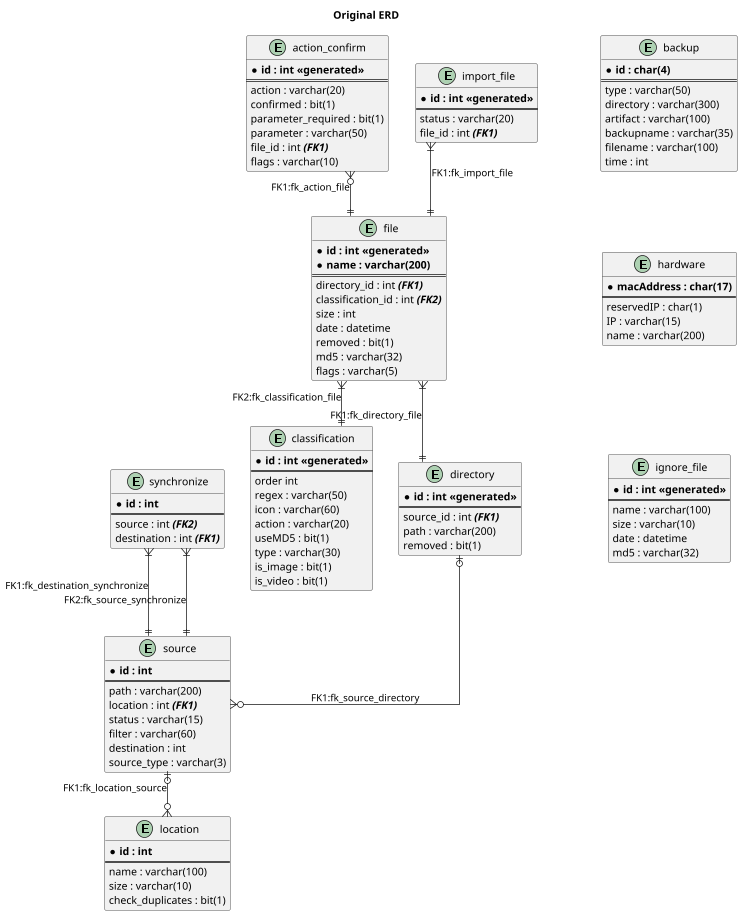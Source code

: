 @startuml
title Original ERD
skinparam linetype ortho
scale 0.75

entity action_confirm {
   * **id : int <<generated>>**
   ==
   action : varchar(20)
   confirmed : bit(1)
   parameter_required : bit(1)
   parameter : varchar(50)
   file_id : int **//(FK1)//**
   flags : varchar(10)
}

entity file {
   * **id : int <<generated>>**
   * **name : varchar(200)**
   ==
   directory_id : int **//(FK1)//**
   classification_id : int **//(FK2)//**
   size : int
   date : datetime
   removed : bit(1)
   md5 : varchar(32)
   flags : varchar(5)
}

entity directory {
  * **id : int <<generated>>**
  ==
  source_id : int **//(FK1)//**
  path : varchar(200)
  removed : bit(1)
}

entity classification {
  * **id : int <<generated>>**
  ==
  order int
  regex : varchar(50)
  icon : varchar(60)
  action : varchar(20)
  useMD5 : bit(1)
  type : varchar(30)
  is_image : bit(1)
  is_video : bit(1)
}

entity backup {
  * **id : char(4)**
  ==
  type : varchar(50)
  directory : varchar(300)
  artifact : varchar(100)
  backupname : varchar(35)
  filename : varchar(100)
  time : int
}

entity hardware {
  * **macAddress : char(17)**
  ==
  reservedIP : char(1)
  IP : varchar(15)
  name : varchar(200)
}

entity ignore_file {
  * **id : int <<generated>>**
  ==
  name : varchar(100)
  size : varchar(10)
  date : datetime
  md5 : varchar(32)
}

entity import_file {
  * **id : int <<generated>>**
  ==
  status : varchar(20)
  file_id : int **//(FK1)//**
}

entity location {
  * **id : int**
  ==
  name : varchar(100)
  size : varchar(10)
  check_duplicates : bit(1)
}

entity source {
  * **id : int**
  ==
  path : varchar(200)
  location : int **//(FK1)//**
  status : varchar(15)
  filter : varchar(60)
  destination : int
  source_type : varchar(3)
}

entity synchronize {
 * **id : int**
 ==
 source : int **//(FK2)//**
 destination : int **//(FK1)//**
}

action_confirm }o--|| file           : FK1:fk_action_file
file           }|--|| directory      : FK1:fk_directory_file
file           }|--|| classification : FK2:fk_classification_file
import_file    }|--|| file           : FK1:fk_import_file
synchronize    }|--|| source         : FK1:fk_destination_synchronize
synchronize    }|--|| source         : FK2:fk_source_synchronize
source         |o--o{ location       : FK1:fk_location_source
directory      |o--o{ source         : FK1:fk_source_directory

backup      |o-[hidden]d-o| hardware
hardware    |o-[hidden]d-o| ignore_file
synchronize |o-[hidden]r-o| classification
@enduml
